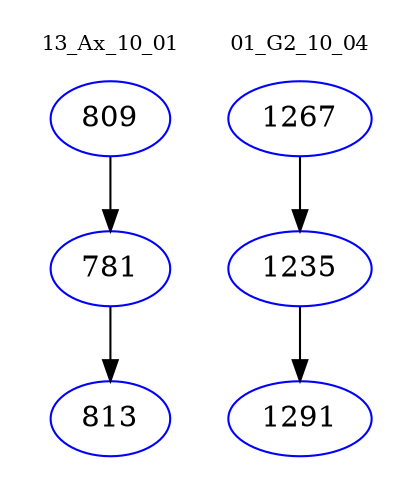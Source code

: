 digraph{
subgraph cluster_0 {
color = white
label = "13_Ax_10_01";
fontsize=10;
T0_809 [label="809", color="blue"]
T0_809 -> T0_781 [color="black"]
T0_781 [label="781", color="blue"]
T0_781 -> T0_813 [color="black"]
T0_813 [label="813", color="blue"]
}
subgraph cluster_1 {
color = white
label = "01_G2_10_04";
fontsize=10;
T1_1267 [label="1267", color="blue"]
T1_1267 -> T1_1235 [color="black"]
T1_1235 [label="1235", color="blue"]
T1_1235 -> T1_1291 [color="black"]
T1_1291 [label="1291", color="blue"]
}
}
